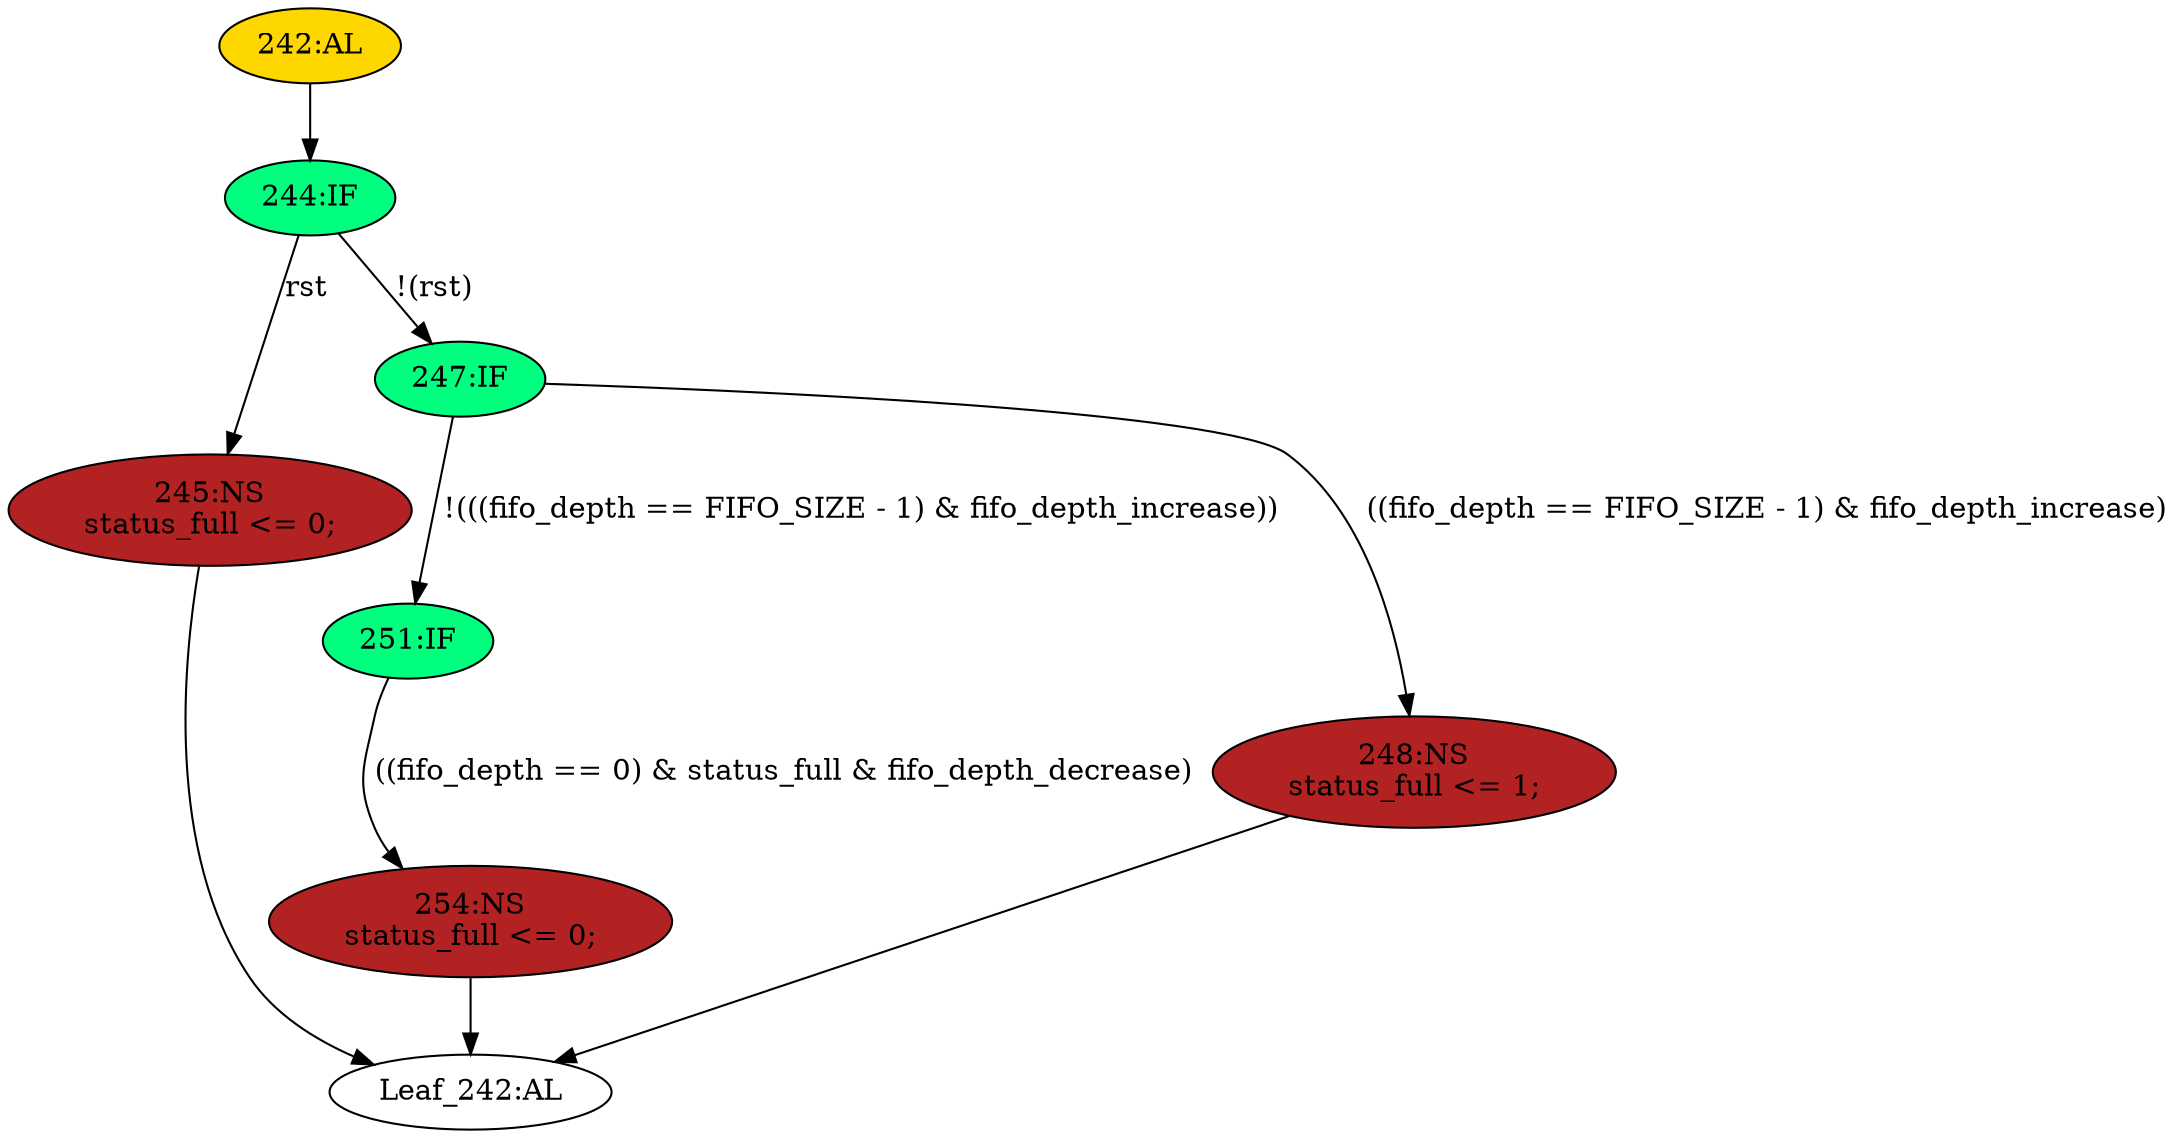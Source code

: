 strict digraph "" {
	node [label="\N"];
	"245:NS"	 [ast="<pyverilog.vparser.ast.NonblockingSubstitution object at 0x7f35d5db5c10>",
		fillcolor=firebrick,
		label="245:NS
status_full <= 0;",
		statements="[<pyverilog.vparser.ast.NonblockingSubstitution object at 0x7f35d5db5c10>]",
		style=filled,
		typ=NonblockingSubstitution];
	"Leaf_242:AL"	 [def_var="['status_full']",
		label="Leaf_242:AL"];
	"245:NS" -> "Leaf_242:AL"	 [cond="[]",
		lineno=None];
	"244:IF"	 [ast="<pyverilog.vparser.ast.IfStatement object at 0x7f35d5db5290>",
		fillcolor=springgreen,
		label="244:IF",
		statements="[]",
		style=filled,
		typ=IfStatement];
	"244:IF" -> "245:NS"	 [cond="['rst']",
		label=rst,
		lineno=244];
	"247:IF"	 [ast="<pyverilog.vparser.ast.IfStatement object at 0x7f35d5db5e50>",
		fillcolor=springgreen,
		label="247:IF",
		statements="[]",
		style=filled,
		typ=IfStatement];
	"244:IF" -> "247:IF"	 [cond="['rst']",
		label="!(rst)",
		lineno=244];
	"254:NS"	 [ast="<pyverilog.vparser.ast.NonblockingSubstitution object at 0x7f35d5da20d0>",
		fillcolor=firebrick,
		label="254:NS
status_full <= 0;",
		statements="[<pyverilog.vparser.ast.NonblockingSubstitution object at 0x7f35d5da20d0>]",
		style=filled,
		typ=NonblockingSubstitution];
	"254:NS" -> "Leaf_242:AL"	 [cond="[]",
		lineno=None];
	"242:AL"	 [ast="<pyverilog.vparser.ast.Always object at 0x7f35d5da2790>",
		clk_sens=True,
		fillcolor=gold,
		label="242:AL",
		sens="['clk', 'rst']",
		statements="[]",
		style=filled,
		typ=Always,
		use_var="['status_full', 'fifo_depth_increase', 'fifo_depth_decrease', 'rst', 'fifo_depth', 'FIFO_SIZE']"];
	"242:AL" -> "244:IF"	 [cond="[]",
		lineno=None];
	"251:IF"	 [ast="<pyverilog.vparser.ast.IfStatement object at 0x7f35d5db5e90>",
		fillcolor=springgreen,
		label="251:IF",
		statements="[]",
		style=filled,
		typ=IfStatement];
	"247:IF" -> "251:IF"	 [cond="['fifo_depth', 'FIFO_SIZE', 'fifo_depth_increase']",
		label="!(((fifo_depth == FIFO_SIZE - 1) & fifo_depth_increase))",
		lineno=247];
	"248:NS"	 [ast="<pyverilog.vparser.ast.NonblockingSubstitution object at 0x7f35d5da2410>",
		fillcolor=firebrick,
		label="248:NS
status_full <= 1;",
		statements="[<pyverilog.vparser.ast.NonblockingSubstitution object at 0x7f35d5da2410>]",
		style=filled,
		typ=NonblockingSubstitution];
	"247:IF" -> "248:NS"	 [cond="['fifo_depth', 'FIFO_SIZE', 'fifo_depth_increase']",
		label="((fifo_depth == FIFO_SIZE - 1) & fifo_depth_increase)",
		lineno=247];
	"251:IF" -> "254:NS"	 [cond="['fifo_depth', 'status_full', 'fifo_depth_decrease']",
		label="((fifo_depth == 0) & status_full & fifo_depth_decrease)",
		lineno=251];
	"248:NS" -> "Leaf_242:AL"	 [cond="[]",
		lineno=None];
}

